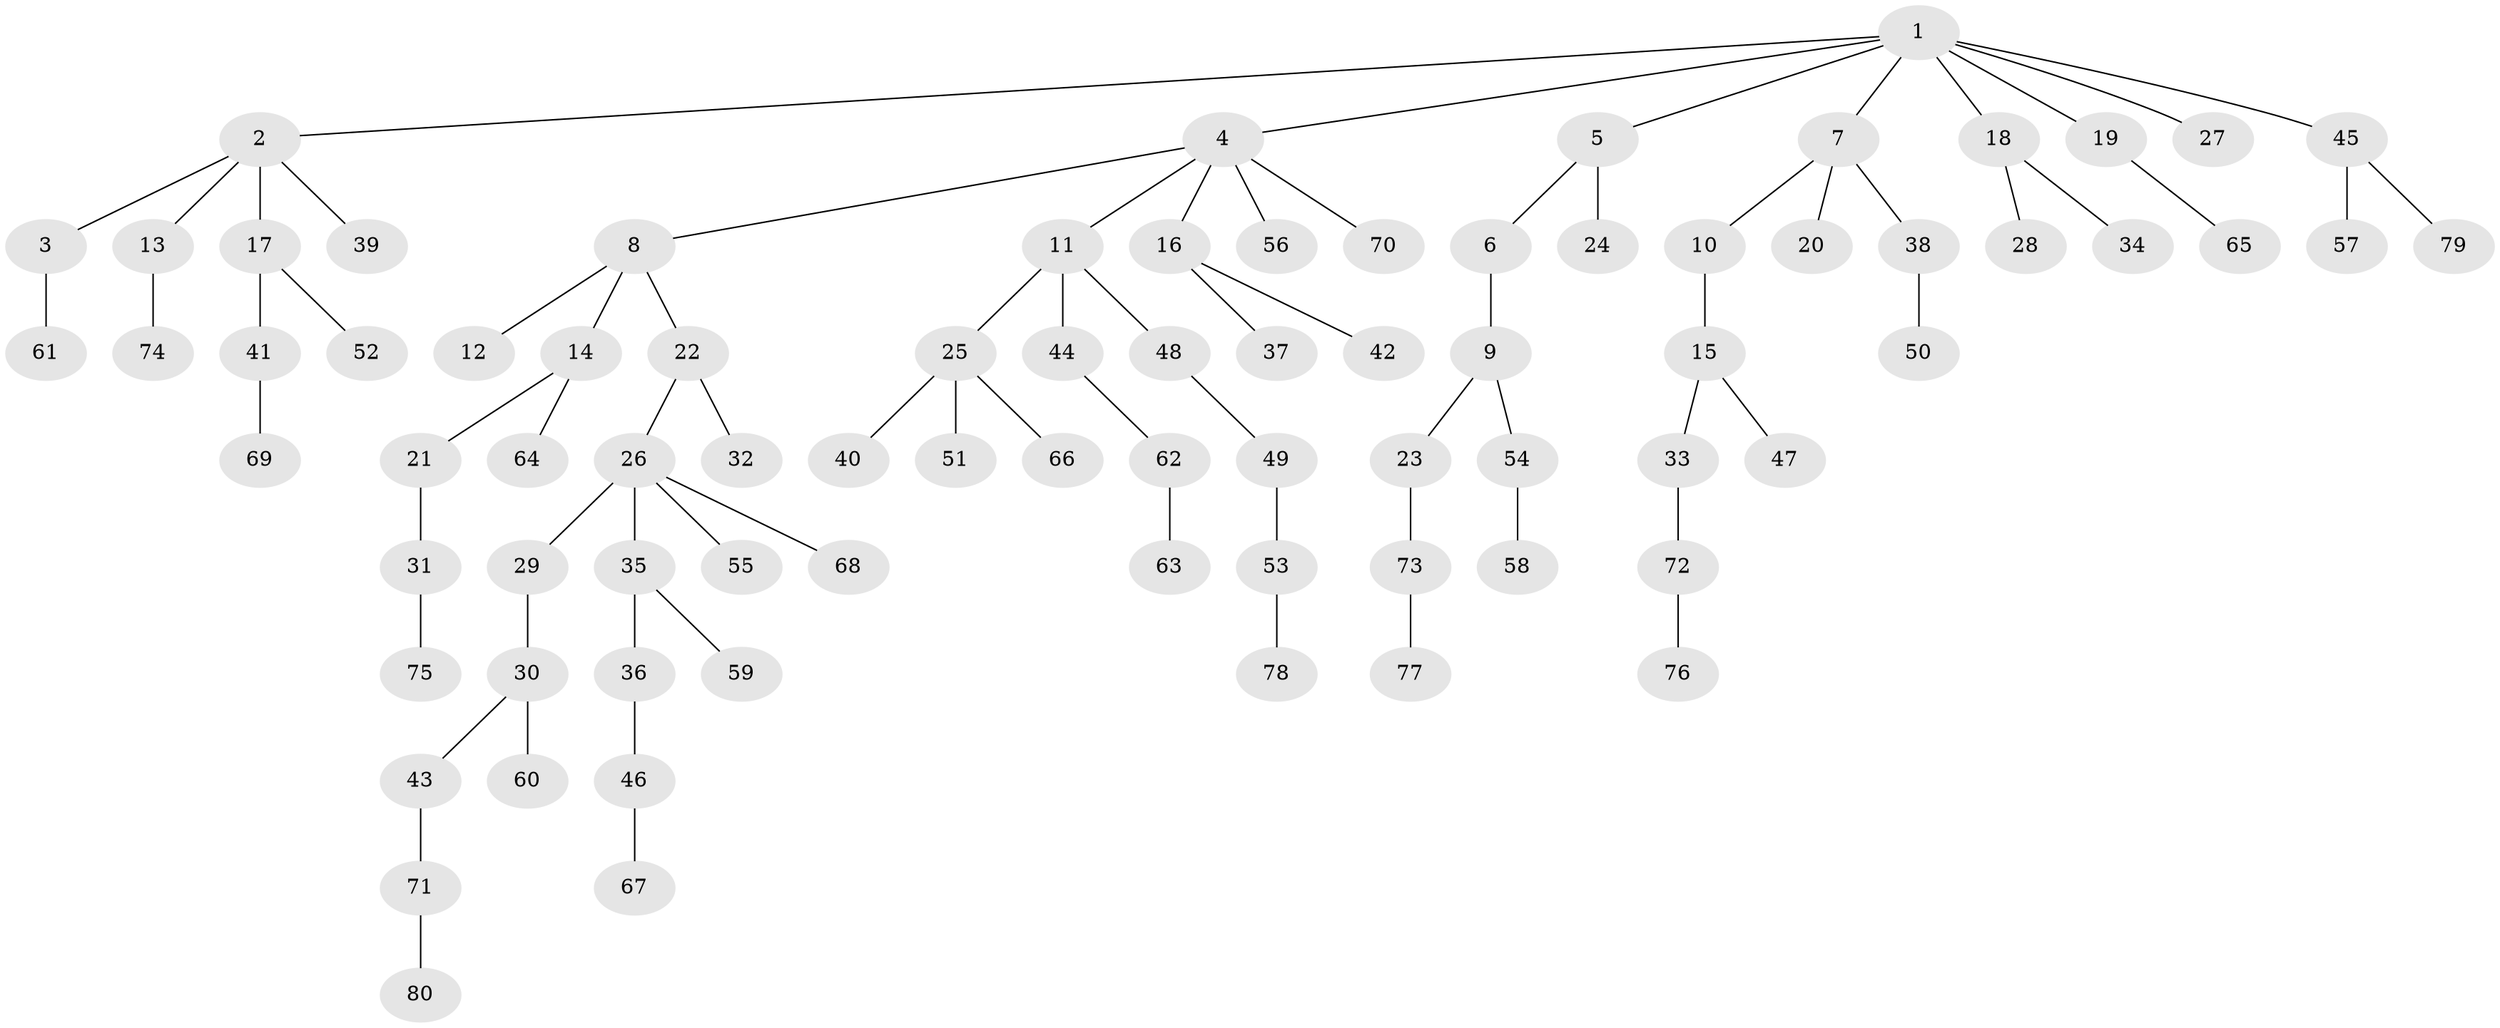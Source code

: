 // Generated by graph-tools (version 1.1) at 2025/37/03/09/25 02:37:07]
// undirected, 80 vertices, 79 edges
graph export_dot {
graph [start="1"]
  node [color=gray90,style=filled];
  1;
  2;
  3;
  4;
  5;
  6;
  7;
  8;
  9;
  10;
  11;
  12;
  13;
  14;
  15;
  16;
  17;
  18;
  19;
  20;
  21;
  22;
  23;
  24;
  25;
  26;
  27;
  28;
  29;
  30;
  31;
  32;
  33;
  34;
  35;
  36;
  37;
  38;
  39;
  40;
  41;
  42;
  43;
  44;
  45;
  46;
  47;
  48;
  49;
  50;
  51;
  52;
  53;
  54;
  55;
  56;
  57;
  58;
  59;
  60;
  61;
  62;
  63;
  64;
  65;
  66;
  67;
  68;
  69;
  70;
  71;
  72;
  73;
  74;
  75;
  76;
  77;
  78;
  79;
  80;
  1 -- 2;
  1 -- 4;
  1 -- 5;
  1 -- 7;
  1 -- 18;
  1 -- 19;
  1 -- 27;
  1 -- 45;
  2 -- 3;
  2 -- 13;
  2 -- 17;
  2 -- 39;
  3 -- 61;
  4 -- 8;
  4 -- 11;
  4 -- 16;
  4 -- 56;
  4 -- 70;
  5 -- 6;
  5 -- 24;
  6 -- 9;
  7 -- 10;
  7 -- 20;
  7 -- 38;
  8 -- 12;
  8 -- 14;
  8 -- 22;
  9 -- 23;
  9 -- 54;
  10 -- 15;
  11 -- 25;
  11 -- 44;
  11 -- 48;
  13 -- 74;
  14 -- 21;
  14 -- 64;
  15 -- 33;
  15 -- 47;
  16 -- 37;
  16 -- 42;
  17 -- 41;
  17 -- 52;
  18 -- 28;
  18 -- 34;
  19 -- 65;
  21 -- 31;
  22 -- 26;
  22 -- 32;
  23 -- 73;
  25 -- 40;
  25 -- 51;
  25 -- 66;
  26 -- 29;
  26 -- 35;
  26 -- 55;
  26 -- 68;
  29 -- 30;
  30 -- 43;
  30 -- 60;
  31 -- 75;
  33 -- 72;
  35 -- 36;
  35 -- 59;
  36 -- 46;
  38 -- 50;
  41 -- 69;
  43 -- 71;
  44 -- 62;
  45 -- 57;
  45 -- 79;
  46 -- 67;
  48 -- 49;
  49 -- 53;
  53 -- 78;
  54 -- 58;
  62 -- 63;
  71 -- 80;
  72 -- 76;
  73 -- 77;
}
